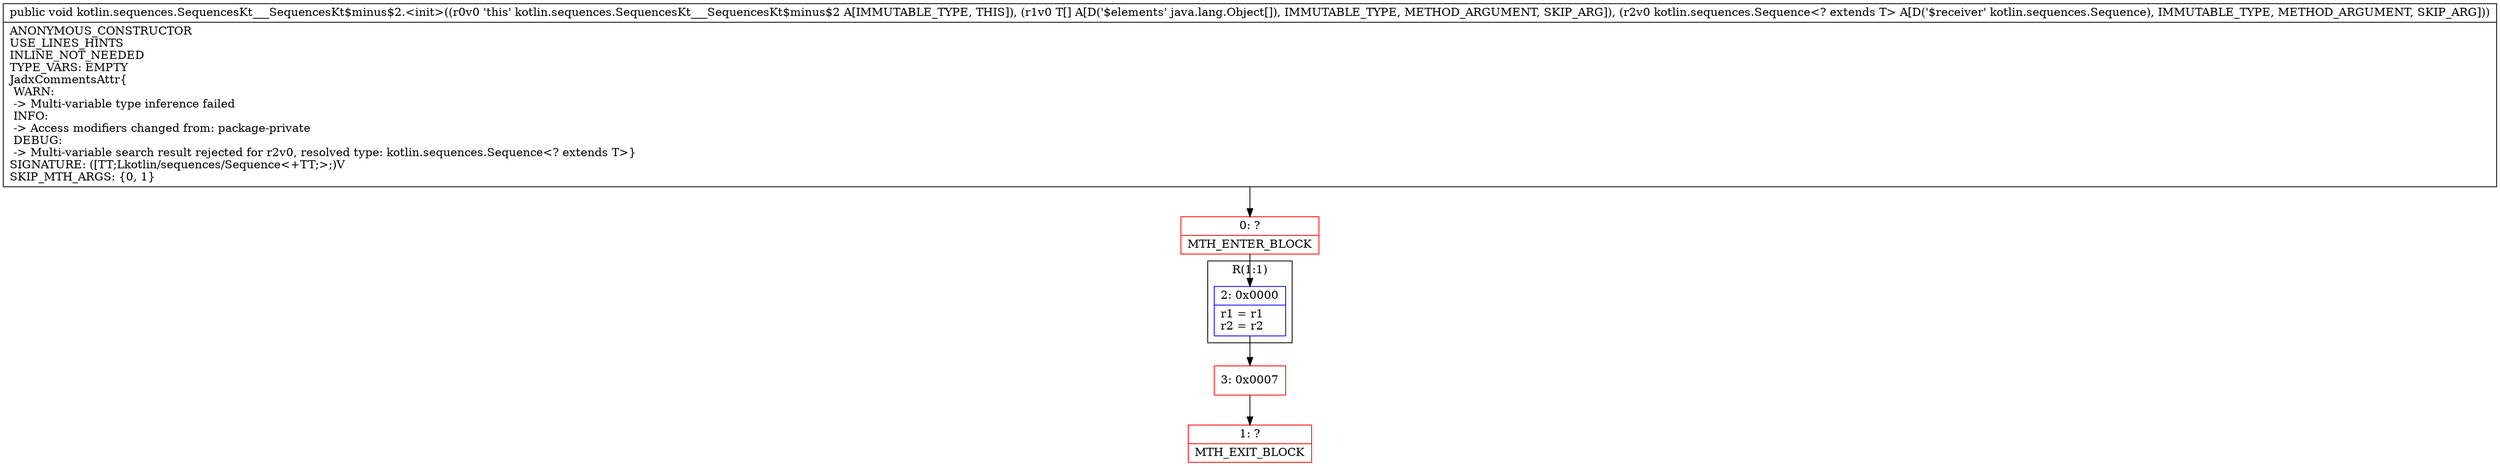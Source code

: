 digraph "CFG forkotlin.sequences.SequencesKt___SequencesKt$minus$2.\<init\>([Ljava\/lang\/Object;Lkotlin\/sequences\/Sequence;)V" {
subgraph cluster_Region_641011892 {
label = "R(1:1)";
node [shape=record,color=blue];
Node_2 [shape=record,label="{2\:\ 0x0000|r1 = r1\lr2 = r2\l}"];
}
Node_0 [shape=record,color=red,label="{0\:\ ?|MTH_ENTER_BLOCK\l}"];
Node_3 [shape=record,color=red,label="{3\:\ 0x0007}"];
Node_1 [shape=record,color=red,label="{1\:\ ?|MTH_EXIT_BLOCK\l}"];
MethodNode[shape=record,label="{public void kotlin.sequences.SequencesKt___SequencesKt$minus$2.\<init\>((r0v0 'this' kotlin.sequences.SequencesKt___SequencesKt$minus$2 A[IMMUTABLE_TYPE, THIS]), (r1v0 T[] A[D('$elements' java.lang.Object[]), IMMUTABLE_TYPE, METHOD_ARGUMENT, SKIP_ARG]), (r2v0 kotlin.sequences.Sequence\<? extends T\> A[D('$receiver' kotlin.sequences.Sequence), IMMUTABLE_TYPE, METHOD_ARGUMENT, SKIP_ARG]))  | ANONYMOUS_CONSTRUCTOR\lUSE_LINES_HINTS\lINLINE_NOT_NEEDED\lTYPE_VARS: EMPTY\lJadxCommentsAttr\{\l WARN: \l \-\> Multi\-variable type inference failed\l INFO: \l \-\> Access modifiers changed from: package\-private\l DEBUG: \l \-\> Multi\-variable search result rejected for r2v0, resolved type: kotlin.sequences.Sequence\<? extends T\>\}\lSIGNATURE: ([TT;Lkotlin\/sequences\/Sequence\<+TT;\>;)V\lSKIP_MTH_ARGS: \{0, 1\}\l}"];
MethodNode -> Node_0;Node_2 -> Node_3;
Node_0 -> Node_2;
Node_3 -> Node_1;
}

